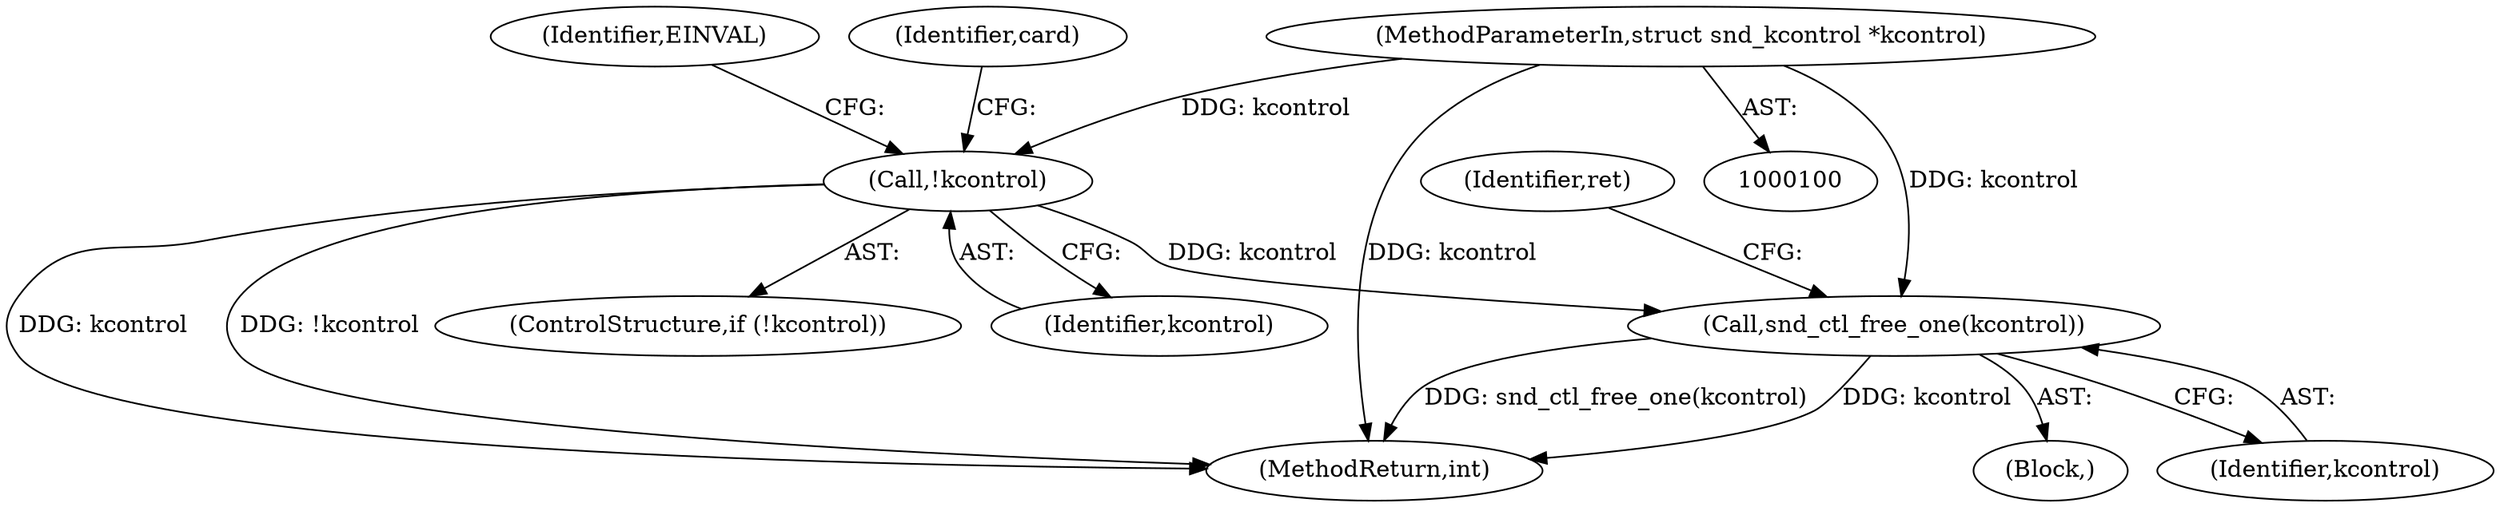 digraph "0_linux_fd9f26e4eca5d08a27d12c0933fceef76ed9663d_1@API" {
"1000271" [label="(Call,snd_ctl_free_one(kcontrol))"];
"1000111" [label="(Call,!kcontrol)"];
"1000102" [label="(MethodParameterIn,struct snd_kcontrol *kcontrol)"];
"1000111" [label="(Call,!kcontrol)"];
"1000104" [label="(Block,)"];
"1000274" [label="(Identifier,ret)"];
"1000272" [label="(Identifier,kcontrol)"];
"1000102" [label="(MethodParameterIn,struct snd_kcontrol *kcontrol)"];
"1000110" [label="(ControlStructure,if (!kcontrol))"];
"1000112" [label="(Identifier,kcontrol)"];
"1000115" [label="(Identifier,EINVAL)"];
"1000271" [label="(Call,snd_ctl_free_one(kcontrol))"];
"1000120" [label="(Identifier,card)"];
"1000275" [label="(MethodReturn,int)"];
"1000271" -> "1000104"  [label="AST: "];
"1000271" -> "1000272"  [label="CFG: "];
"1000272" -> "1000271"  [label="AST: "];
"1000274" -> "1000271"  [label="CFG: "];
"1000271" -> "1000275"  [label="DDG: kcontrol"];
"1000271" -> "1000275"  [label="DDG: snd_ctl_free_one(kcontrol)"];
"1000111" -> "1000271"  [label="DDG: kcontrol"];
"1000102" -> "1000271"  [label="DDG: kcontrol"];
"1000111" -> "1000110"  [label="AST: "];
"1000111" -> "1000112"  [label="CFG: "];
"1000112" -> "1000111"  [label="AST: "];
"1000115" -> "1000111"  [label="CFG: "];
"1000120" -> "1000111"  [label="CFG: "];
"1000111" -> "1000275"  [label="DDG: kcontrol"];
"1000111" -> "1000275"  [label="DDG: !kcontrol"];
"1000102" -> "1000111"  [label="DDG: kcontrol"];
"1000102" -> "1000100"  [label="AST: "];
"1000102" -> "1000275"  [label="DDG: kcontrol"];
}
